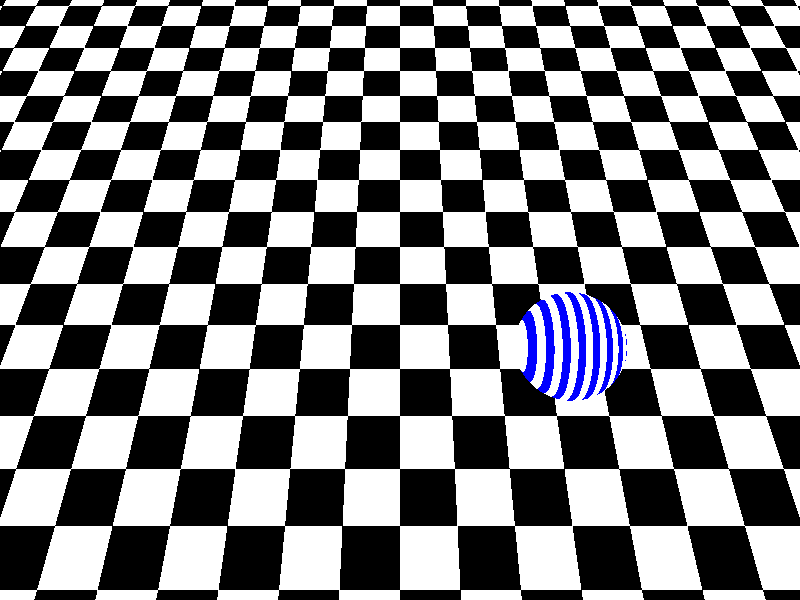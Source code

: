 #include "colors.inc"

#declare camPos = 1;
#if ( clock > 0.5 )
#declare camPos = -1;
#end
camera {
    location <0, 10, 6>
    look_at <0, 0, 0>
    translate <0,camPos,-1*camPos>
  }
  light_source { <20, 20, -20> color White }
  plane {
    y, 0
    pigment { checker color White color Black }
  }
  sphere {
    <0, 0, 0> , 1
    pigment {
      gradient x
      color_map {
        [0.0 Blue  ]
        [0.5 Blue  ]
        [0.5 White ]
        [1.0 White ]
      }
      scale .25
    }
    rotate <0, -clock*360,0>
    translate <-pi, 1, 0>
    //translate <sin(2*pi*clock), 0,cos(2*pi*clock)>
    //translate <1+clock, 0,0>
  }
